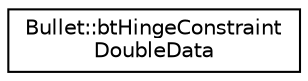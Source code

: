 digraph "Graphical Class Hierarchy"
{
  edge [fontname="Helvetica",fontsize="10",labelfontname="Helvetica",labelfontsize="10"];
  node [fontname="Helvetica",fontsize="10",shape=record];
  rankdir="LR";
  Node1 [label="Bullet::btHingeConstraint\lDoubleData",height=0.2,width=0.4,color="black", fillcolor="white", style="filled",URL="$class_bullet_1_1bt_hinge_constraint_double_data.html"];
}
